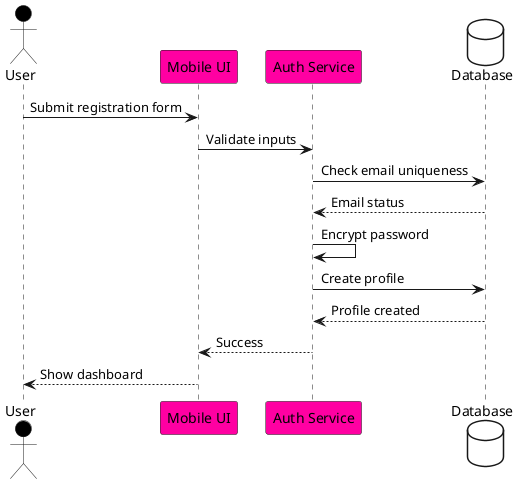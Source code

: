 @startuml User_Registration_Sequence
skinparam BackgroundColor #FFFFFF
actor User #Black
participant "Mobile UI" as MobileUI #FF00A2
participant "Auth Service" as Auth #FF00A2
database "Database" as DB #White

User -> MobileUI: Submit registration form
MobileUI -> Auth: Validate inputs
Auth -> DB: Check email uniqueness
DB --> Auth: Email status
Auth -> Auth: Encrypt password
Auth -> DB: Create profile
DB --> Auth: Profile created
Auth --> MobileUI: Success
MobileUI --> User: Show dashboard
@enduml